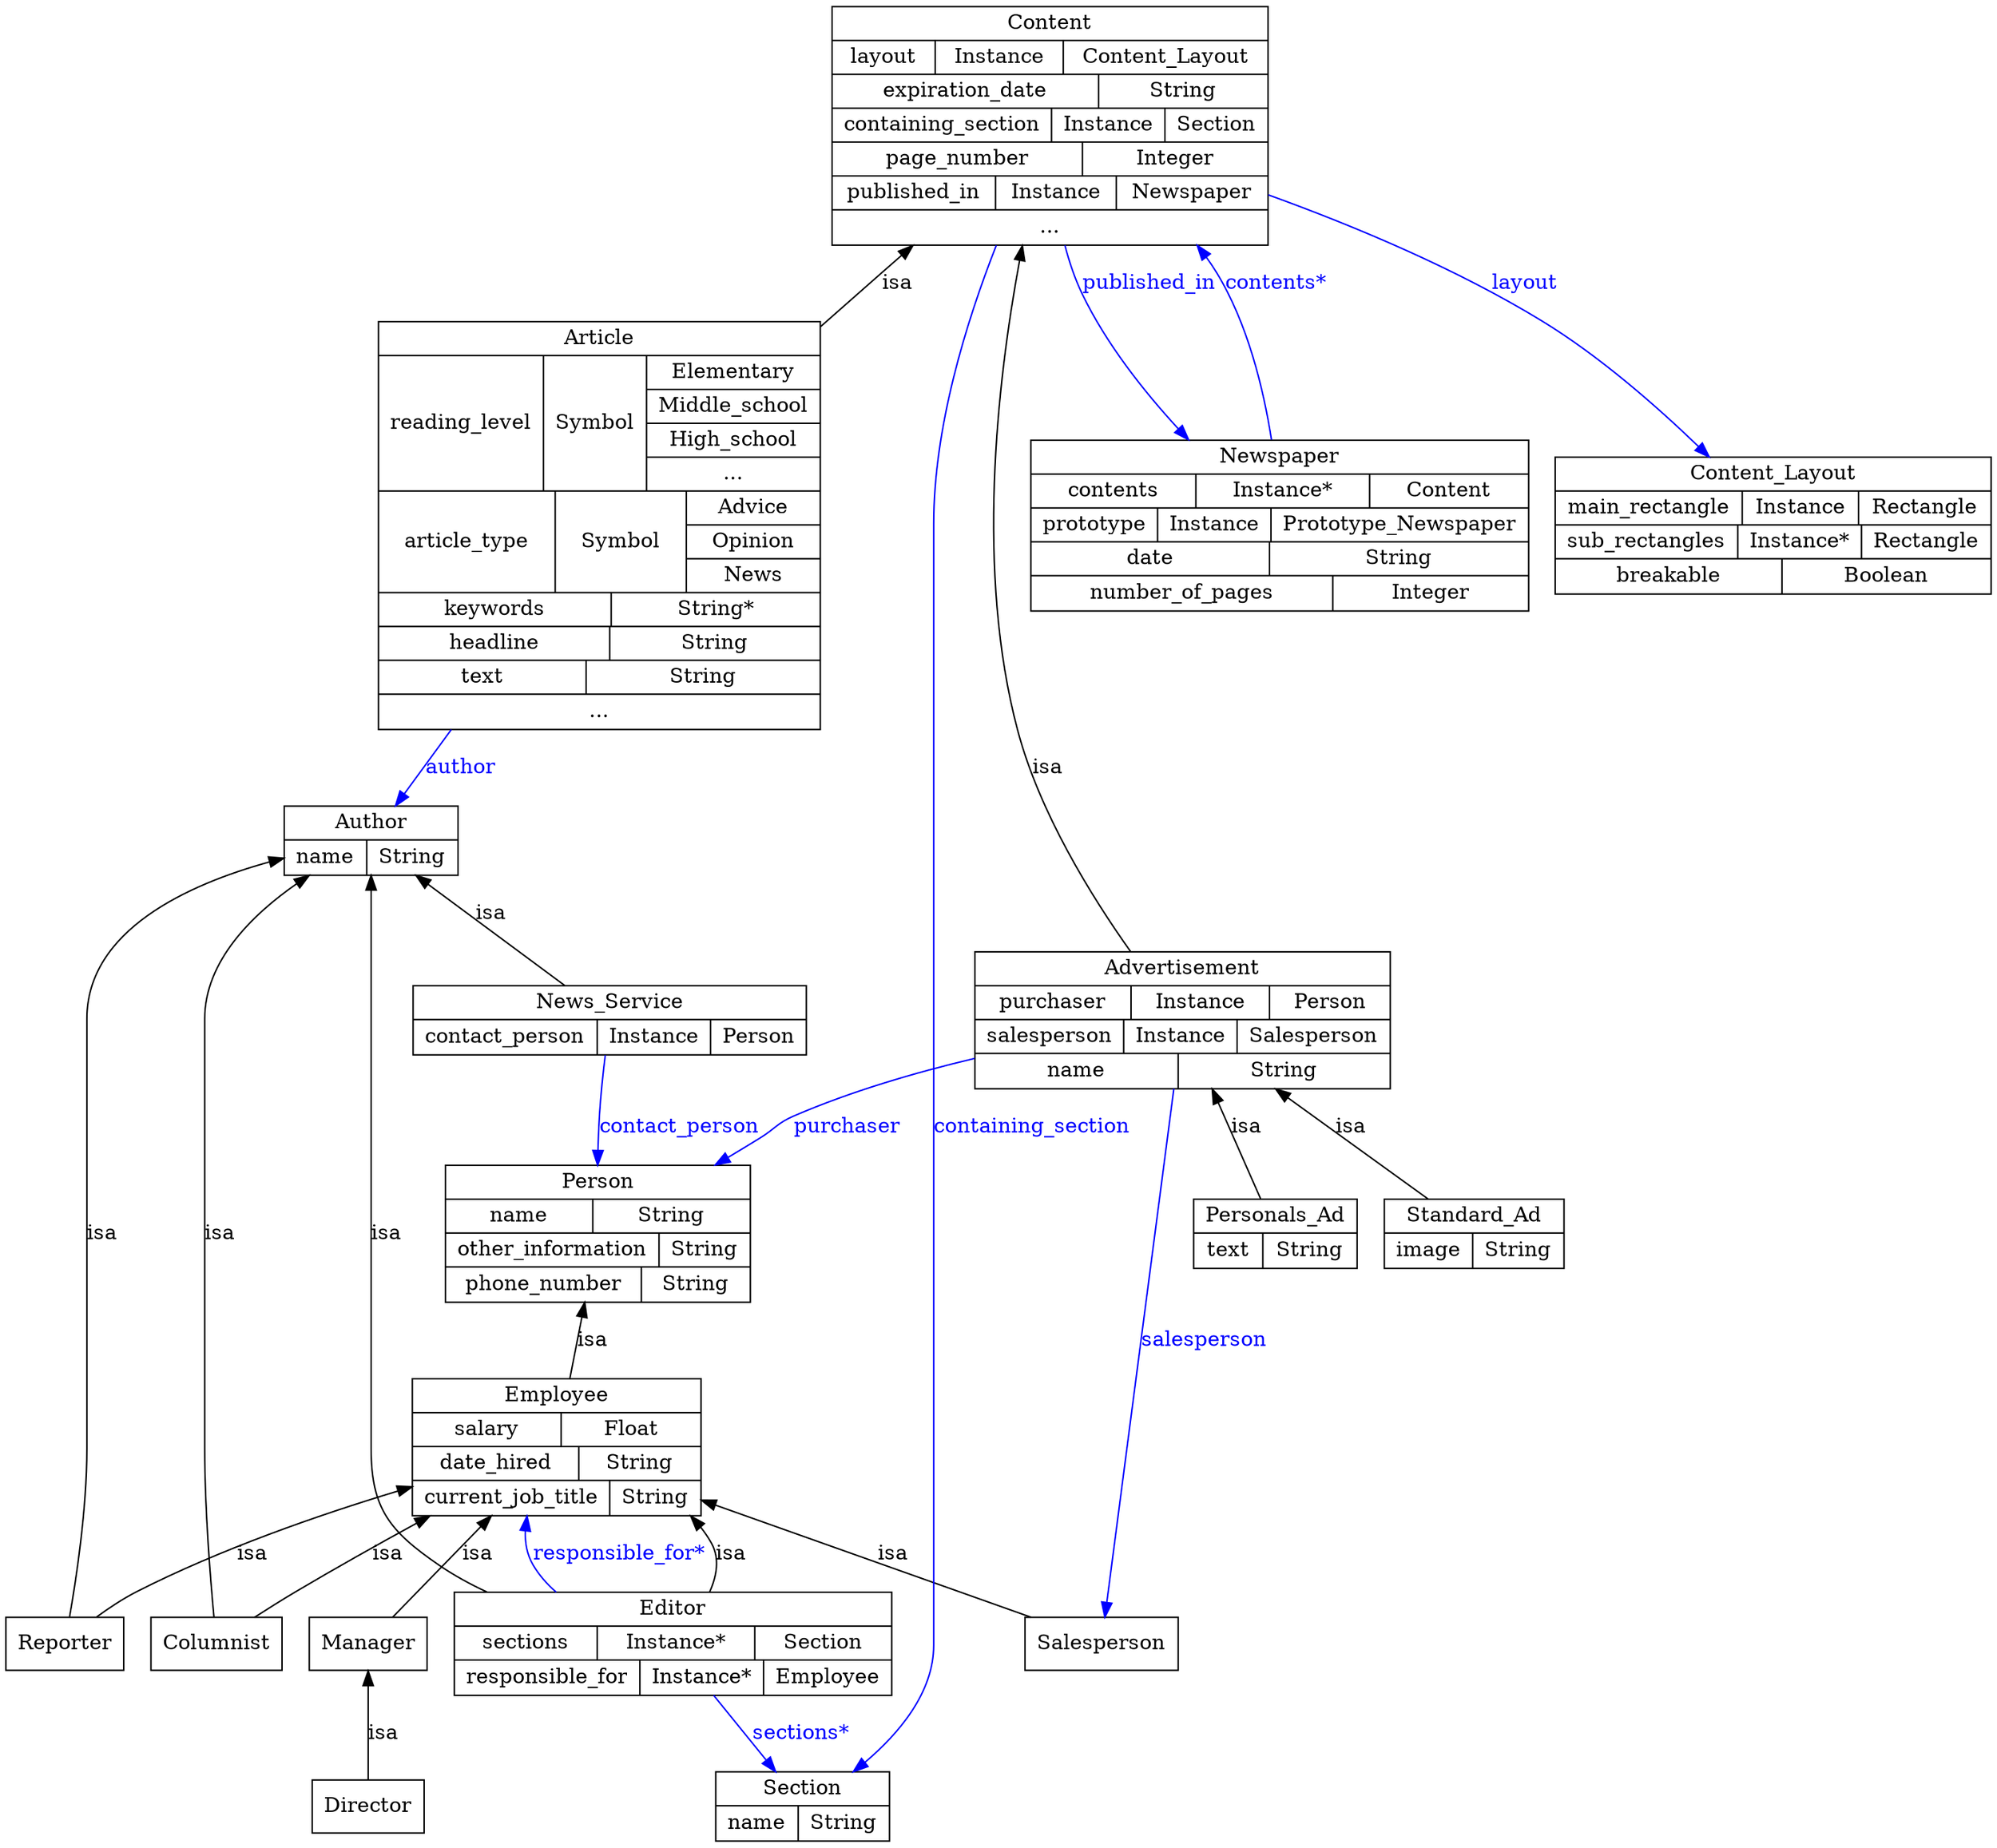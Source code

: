 digraph newspaper {
	graph [bb="0,0,1024.5,1239"];
	node [label="\N"];
	Employee	 [color="0.0,0.0,0.0",
		fontcolor="0.0,0.0,0.0",
		height=1.2917,
		label="{Employee|{salary|Float}|{date_hired|String}|{current_job_title|String}}",
		pos="465,265.5",
		rects="386,288.5,544,311.5 386,265.5,467,288.5 467,265.5,544,288.5 386,242.5,477,265.5 477,242.5,544,265.5 386,219.5,494,242.5 494,219.5,\
544,242.5",
		shape=record,
		width=2.1944];
	Salesperson	 [color="0.0,0.0,0.0",
		fontcolor="0.0,0.0,0.0",
		height=0.5,
		label=Salesperson,
		pos="164,133",
		shape=box,
		width=1.1667];
	Employee -> Salesperson	 [color="0.0,0.0,0.0",
		dir=back,
		fontcolor="0.0,0.0,0.0",
		label=isa,
		lp="326,193.5",
		pos="s,385.91,230.07 376.59,226.03 332.81,207.04 288.15,187.78 283,186 253.45,175.78 243.5,180.84 215,168 205.01,163.5 194.8,157.11 186.17,\
151.09"];
	Manager	 [color="0.0,0.0,0.0",
		fontcolor="0.0,0.0,0.0",
		height=0.5,
		label=Manager,
		pos="521,133",
		shape=box,
		width=0.90278];
	Employee -> Manager	 [color="0.0,0.0,0.0",
		dir=back,
		fontcolor="0.0,0.0,0.0",
		label=isa,
		lp="507,193.5",
		pos="s,484.43,219.22 488.41,209.95 497.5,188.77 507.25,166.04 513.69,151.03"];
	Columnist	 [color="0.0,0.0,0.0",
		fontcolor="0.0,0.0,0.0",
		height=0.5,
		label=Columnist,
		pos="609,133",
		shape=box,
		width=1.0278];
	Employee -> Columnist	 [color="0.0,0.0,0.0",
		dir=back,
		fontcolor="0.0,0.0,0.0",
		label=isa,
		lp="558,193.5",
		pos="s,514.96,219.22 522.37,212.51 546.52,190.62 572.97,166.65 590.21,151.03"];
	Editor	 [color="0.0,0.0,0.0",
		fontcolor="0.0,0.0,0.0",
		height=0.97222,
		label="{Editor|{sections|Instance*|{Section}}|{responsible_for|Instance*|{Employee}}}",
		pos="347,133",
		rects="224,144.5,470,167.5 224,121.5,304,144.5 304,121.5,392,144.5 392,121.5,470,144.5 224,98.5,328,121.5 328,98.5,398,121.5 398,98.5,470,\
121.5",
		shape=record,
		width=3.4167];
	Employee -> Editor	 [color="0.0,0.0,0.0",
		dir=back,
		fontcolor="0.0,0.0,0.0",
		label=isa,
		lp="461,193.5",
		pos="s,458.83,219.21 455.75,209.59 452.65,201.12 448.52,192.91 443,186 437.56,179.19 430.97,173.14 423.83,167.81"];
	Reporter	 [color="0.0,0.0,0.0",
		fontcolor="0.0,0.0,0.0",
		height=0.5,
		label=Reporter,
		pos="697,133",
		shape=box,
		width=0.91667];
	Employee -> Reporter	 [color="0.0,0.0,0.0",
		dir=back,
		fontcolor="0.0,0.0,0.0",
		label=isa,
		lp="634,193.5",
		pos="s,544.25,228.87 553.38,224.43 586.14,208.34 623.08,188.7 655,168 662.71,163 670.68,156.84 677.57,151.15"];
	Person	 [color="0.0,0.0,0.0",
		fontcolor="0.0,0.0,0.0",
		height=1.2917,
		label="{Person|{name|String}|{other_information|String}|{phone_number|String}}",
		pos="436,409.5",
		rects="353,432.5,519,455.5 353,409.5,434,432.5 434,409.5,519,432.5 353,386.5,469,409.5 469,386.5,519,409.5 353,363.5,461,386.5 461,363.5,\
519,386.5",
		shape=record,
		width=2.3056];
	Person -> Employee	 [color="0.0,0.0,0.0",
		dir=back,
		fontcolor="0.0,0.0,0.0",
		label=isa,
		lp="460,337.5",
		pos="s,445.26,363.18 447.26,353.36 450.06,339.64 453.04,325.07 455.73,311.88"];
	Author	 [color="0.0,0.0,0.0",
		fontcolor="0.0,0.0,0.0",
		height=0.65278,
		label="{Author|{name|String}}",
		pos="576,674.5",
		rects="528,674.5,624,697.5 528,651.5,574,674.5 574,651.5,624,674.5",
		shape=record,
		width=1.3333];
	News_Service	 [color="0.0,0.0,0.0",
		fontcolor="0.0,0.0,0.0",
		height=0.65278,
		label="{News_Service|{contact_person|Instance|{Person}}}",
		pos="436,553.5",
		rects="324.5,553.5,547.5,576.5 324.5,530.5,428.5,553.5 428.5,530.5,491.5,553.5 491.5,530.5,547.5,553.5",
		shape=record,
		width=3.0972];
	Author -> News_Service	 [color="0.0,0.0,0.0",
		dir=back,
		fontcolor="0.0,0.0,0.0",
		label=isa,
		lp="535,625.5",
		pos="s,550,651.4 542.34,644.89 517.79,624.02 484.99,596.14 462.34,576.89"];
	Author -> Columnist	 [color="0.0,0.0,0.0",
		dir=back,
		fontcolor="0.0,0.0,0.0",
		label=isa,
		lp="648,409.5",
		pos="s,596.6,651.26 602.92,643.35 620.42,620.6 640,587.72 640,554.5 640,554.5 640,554.5 640,264.5 640,222.82 624.84,175.62 615.73,151"];
	Author -> Editor	 [color="0.0,0.0,0.0",
		dir=back,
		fontcolor="0.0,0.0,0.0",
		label=isa,
		lp="584,409.5",
		pos="s,576,651.13 576,640.85 576,616.94 576,583.7 576,554.5 576,554.5 576,554.5 576,264.5 576,229.06 586.59,211.52 562,186 535.81,158.82 \
515.73,176.71 479,168 476.12,167.32 473.21,166.62 470.27,165.91"];
	Author -> Reporter	 [color="0.0,0.0,0.0",
		dir=back,
		fontcolor="0.0,0.0,0.0",
		label=isa,
		lp="702,409.5",
		pos="s,620.27,651.43 629.03,645.95 660.38,625.48 694,594.26 694,554.5 694,554.5 694,554.5 694,264.5 694,223.93 695.47,176.3 696.35,151.31"];
	Advertisement	 [color="0.0,0.0,0.0",
		fontcolor="0.0,0.0,0.0",
		height=1.2917,
		label="{Advertisement|{purchaser|Instance|{Person}}|{salesperson|Instance|{Salesperson}}|{name|String}}",
		pos="192,553.5",
		rects="77.5,576.5,306.5,599.5 77.5,553.5,161.5,576.5 161.5,553.5,237.5,576.5 237.5,553.5,306.5,576.5 77.5,530.5,159.5,553.5 159.5,530.5,\
222.5,553.5 222.5,530.5,306.5,553.5 77.5,507.5,189.5,530.5 189.5,507.5,306.5,530.5",
		shape=record,
		width=3.1806];
	Advertisement -> Person	 [color="0.6666667,1.0,1.0",
		fontcolor="0.6666667,1.0,1.0",
		label=purchaser,
		lp="349.5,481.5",
		pos="e,358.66,455.51 269.54,507.38 295.11,492.49 323.71,475.85 349.89,460.62",
		style=filled];
	Advertisement -> Salesperson	 [color="0.6666667,1.0,1.0",
		fontcolor="0.6666667,1.0,1.0",
		label=salesperson,
		lp="278,337.5",
		pos="e,172.83,151.21 225.5,507.16 235.02,491.72 244.13,473.83 249,456 259.9,416.13 256.31,403.68 249,363 235.26,286.49 197.62,202.14 \
177.35,160.4",
		style=filled];
	Personals_Ad	 [color="0.0,0.0,0.0",
		fontcolor="0.0,0.0,0.0",
		height=0.65278,
		label="{Personals_Ad|{text|String}}",
		pos="193,409.5",
		rects="145.5,409.5,240.5,432.5 145.5,386.5,186.5,409.5 186.5,386.5,240.5,409.5",
		shape=record,
		width=1.3194];
	Advertisement -> Personals_Ad	 [color="0.0,0.0,0.0",
		dir=back,
		fontcolor="0.0,0.0,0.0",
		label=isa,
		lp="201,481.5",
		pos="s,192.32,507.18 192.39,497.06 192.55,474.63 192.72,450.02 192.84,432.8"];
	Standard_Ad	 [color="0.0,0.0,0.0",
		fontcolor="0.0,0.0,0.0",
		height=0.65278,
		label="{Standard_Ad|{image|String}}",
		pos="78,409.5",
		rects="28.5,409.5,127.5,432.5 28.5,386.5,77.5,409.5 77.5,386.5,127.5,409.5",
		shape=record,
		width=1.375];
	Advertisement -> Standard_Ad	 [color="0.0,0.0,0.0",
		dir=back,
		fontcolor="0.0,0.0,0.0",
		label=isa,
		lp="147,481.5",
		pos="s,155.62,507.18 149.19,499.18 130.74,476.19 110.17,450.57 95.9,432.8"];
	Content	 [color="0.0,0.0,0.0",
		fontcolor="0.0,0.0,0.0",
		height=2.25,
		label="{Content|{layout|Instance|{Content_Layout}}|{expiration_date|String}|{containing_section|Instance|{Section}}|{page_number|Integer}|{\
published_in|Instance|{Newspaper}}|{...}}",
		pos="392,1158",
		rects="270.5,1215.5,513.5,1238.5 270.5,1192.5,327.5,1215.5 327.5,1192.5,398.5,1215.5 398.5,1192.5,513.5,1215.5 270.5,1169.5,417.5,1192.5 \
417.5,1169.5,513.5,1192.5 270.5,1146.5,391.5,1169.5 391.5,1146.5,454.5,1169.5 454.5,1146.5,513.5,1169.5 270.5,1123.5,410.5,1146.5 \
410.5,1123.5,513.5,1146.5 270.5,1100.5,362.5,1123.5 362.5,1100.5,429.5,1123.5 429.5,1100.5,513.5,1123.5 270.5,1077.5,513.5,1100.5",
		shape=record,
		width=3.375];
	Content -> Advertisement	 [color="0.0,0.0,0.0",
		dir=back,
		fontcolor="0.0,0.0,0.0",
		label=isa,
		lp="173,723.5",
		pos="s,270.05,1092.3 262.14,1086 241.75,1069 223.36,1049 211,1026 135.98,886.12 163.63,687.9 181.52,599.77"];
	Article	 [color="0.0,0.0,0.0",
		fontcolor="0.0,0.0,0.0",
		height=3.8472,
		label="{Article|{reading_level|Symbol|{Elementary|Middle_school|High_school|...}}|{article_type|Symbol|{Advice|Opinion|News}}|{keywords|\
String*}|{headline|String}|{text|String}|{...}}",
		pos="345,887.5",
		rects="220,1002.5,470,1025.5 220,910.5,309,1002.5 309,910.5,369,1002.5 369,979.5,470,1002.5 369,956.5,470,979.5 369,933.5,470,956.5 369,\
910.5,470,933.5 220,841.5,316,910.5 316,841.5,392,910.5 392,887.5,470,910.5 392,864.5,470,887.5 392,841.5,470,864.5 220,818.5,352,\
841.5 352,818.5,470,841.5 220,795.5,351,818.5 351,795.5,470,818.5 220,772.5,338,795.5 338,772.5,470,795.5 220,749.5,470,772.5",
		shape=record,
		width=3.4722];
	Content -> Article	 [color="0.0,0.0,0.0",
		dir=back,
		fontcolor="0.0,0.0,0.0",
		label=isa,
		lp="383,1051.5",
		pos="s,378.03,1077.2 376.26,1067.1 373.92,1053.7 371.46,1039.7 369,1025.6"];
	Section	 [color="0.0,0.0,0.0",
		fontcolor="0.0,0.0,0.0",
		height=0.65278,
		label="{Section|{name|String}}",
		pos="170,23.5",
		rects="122,23.5,218,46.5 122,0.5,168,23.5 168,0.5,218,23.5",
		shape=record,
		width=1.3333];
	Content -> Section	 [color="0.6666667,1.0,1.0",
		fontcolor="0.6666667,1.0,1.0",
		label=containing_section,
		lp="52.5,481.5",
		pos="e,121.74,33.524 270.39,1128.5 155.29,1093.4 0,1021.4 0,888.5 0,888.5 0,888.5 0,132 0,77.769 62.563,49.774 111.78,36.141",
		style=filled];
	Newspaper	 [color="0.0,0.0,0.0",
		fontcolor="0.0,0.0,0.0",
		height=1.6111,
		label="{Newspaper|{contents|Instance*|{Content}}|{prototype|Instance|{Prototype_Newspaper}}|{date|String}|{number_of_pages|Integer}}",
		pos="627,887.5",
		rects="488.5,922,765.5,945 488.5,899,579.5,922 579.5,899,676.5,922 676.5,899,765.5,922 488.5,876,559.5,899 559.5,876,622.5,899 622.5,876,\
765.5,899 488.5,853,621.5,876 621.5,853,765.5,876 488.5,830,658.5,853 658.5,830,765.5,853",
		shape=record,
		width=3.8472];
	Content -> Newspaper	 [color="0.6666667,1.0,1.0",
		fontcolor="0.6666667,1.0,1.0",
		label=published_in,
		lp="457,1051.5",
		pos="e,577.58,945.15 401.49,1077.2 405.88,1065 412.13,1053.3 421,1044 439.61,1024.4 455.64,1039.5 479,1026 512.57,1006.6 544.76,978.26 \
570.49,952.37",
		style=filled];
	Content_Layout	 [color="0.0,0.0,0.0",
		fontcolor="0.0,0.0,0.0",
		height=1.2917,
		label="{Content_Layout|{main_rectangle|Instance|{Rectangle}}|{sub_rectangles|Instance*|{Rectangle}}|{breakable|Boolean}}",
		pos="904,887.5",
		rects="783.5,910.5,1024.5,933.5 783.5,887.5,885.5,910.5 885.5,887.5,950.5,910.5 950.5,887.5,1024.5,910.5 783.5,864.5,883.5,887.5 883.5,\
864.5,953.5,887.5 953.5,864.5,1024.5,887.5 783.5,841.5,907.5,864.5 907.5,841.5,1024.5,864.5",
		shape=record,
		width=3.3472];
	Content -> Content_Layout	 [color="0.6666667,1.0,1.0",
		fontcolor="0.6666667,1.0,1.0",
		label=layout,
		lp="754,1051.5",
		pos="e,870.9,933.57 513.57,1131.3 592.16,1111 694.26,1077.3 774,1026 808.85,1003.6 840.91,969.86 864.48,941.43",
		style=filled];
	Director	 [color="0.0,0.0,0.0",
		fontcolor="0.0,0.0,0.0",
		height=0.5,
		label=Director,
		pos="521,23.5",
		shape=box,
		width=0.86111];
	Manager -> Director	 [color="0.0,0.0,0.0",
		dir=back,
		fontcolor="0.0,0.0,0.0",
		label=isa,
		lp="529,72.5",
		pos="s,521,114.73 521,104.48 521,84.701 521,58.64 521,41.729"];
	News_Service -> Person	 [color="0.6666667,1.0,1.0",
		fontcolor="0.6666667,1.0,1.0",
		label=contact_person,
		lp="480,481.5",
		pos="e,436,455.72 436,530.31 436,513.06 436,488.36 436,465.87",
		style=filled];
	Article -> Author	 [color="0.6666667,1.0,1.0",
		fontcolor="0.6666667,1.0,1.0",
		label=author,
		lp="536,723.5",
		pos="e,544.49,697.53 470.35,756.75 473.24,754.12 476.13,751.54 479,749 496.97,733.14 518.06,716.9 535.97,703.73",
		style=filled];
	Editor -> Employee	 [color="0.6666667,1.0,1.0",
		fontcolor="0.6666667,1.0,1.0",
		label="responsible_for*",
		lp="391.5,193.5",
		pos="e,385.99,238.76 338.27,167.56 337.13,178.88 338.04,191.14 344,201 352.05,214.32 363.93,224.99 377.14,233.48",
		style=filled];
	Editor -> Section	 [color="0.6666667,1.0,1.0",
		fontcolor="0.6666667,1.0,1.0",
		label="sections*",
		lp="285.5,72.5",
		pos="e,206.34,46.57 291.48,98.281 266.85,83.321 238.24,65.945 214.97,51.814",
		style=filled];
	Newspaper -> Content	 [color="0.6666667,1.0,1.0",
		fontcolor="0.6666667,1.0,1.0",
		label="contents*",
		lp="536.5,1051.5",
		pos="e,479.65,1077.4 587.41,945.29 562.74,979.38 529.6,1023 497,1059 493.72,1062.6 490.33,1066.3 486.86,1069.9",
		style=filled];
}
